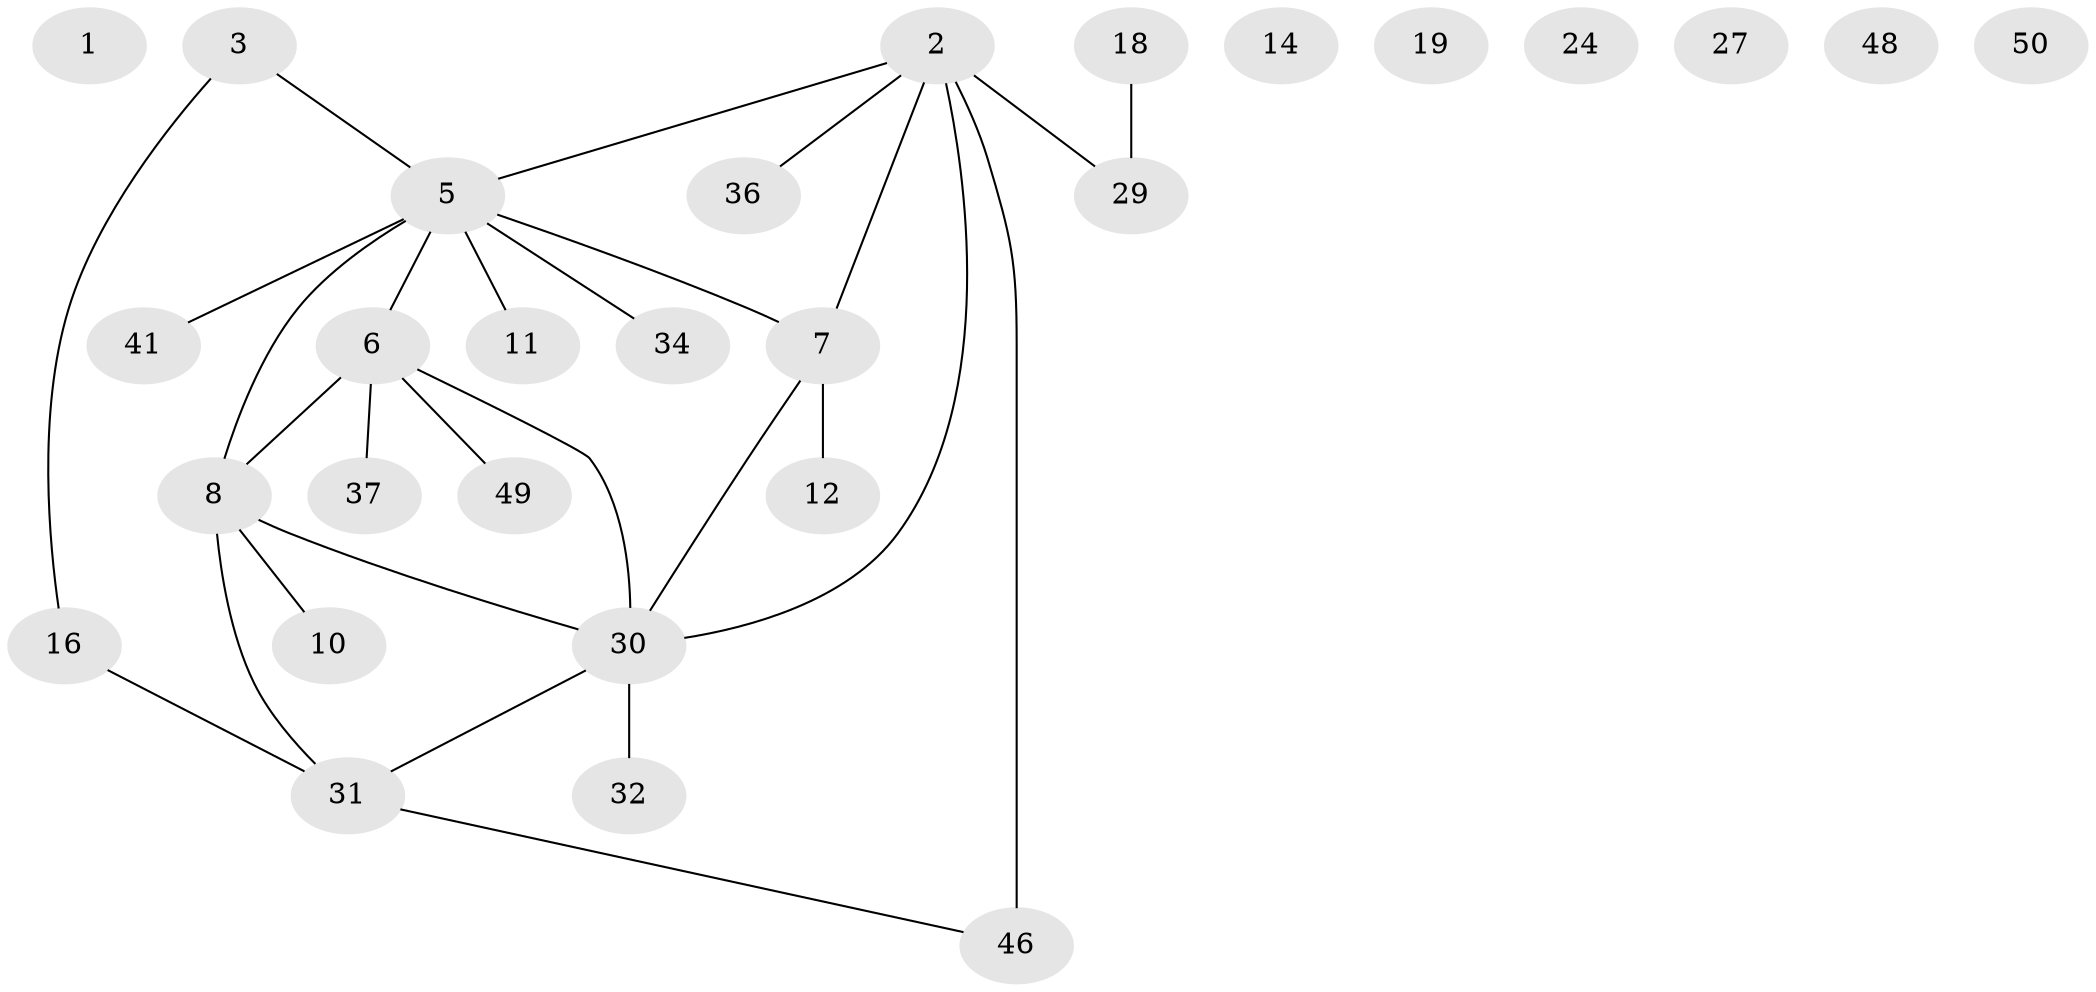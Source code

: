 // original degree distribution, {0: 0.1346153846153846, 5: 0.11538461538461539, 2: 0.17307692307692307, 3: 0.23076923076923078, 1: 0.2692307692307692, 4: 0.07692307692307693}
// Generated by graph-tools (version 1.1) at 2025/12/03/09/25 04:12:52]
// undirected, 28 vertices, 28 edges
graph export_dot {
graph [start="1"]
  node [color=gray90,style=filled];
  1;
  2 [super="+4+20+21+38+42"];
  3 [super="+9+28"];
  5 [super="+17+22+26"];
  6 [super="+15+45+52"];
  7 [super="+43"];
  8 [super="+13+23+25"];
  10;
  11;
  12 [super="+35"];
  14;
  16 [super="+40"];
  18 [super="+39"];
  19;
  24;
  27;
  29 [super="+44"];
  30 [super="+33+47"];
  31 [super="+51"];
  32;
  34;
  36;
  37;
  41;
  46;
  48;
  49;
  50;
  2 -- 36;
  2 -- 46 [weight=2];
  2 -- 30;
  2 -- 5 [weight=2];
  2 -- 7;
  2 -- 29 [weight=2];
  3 -- 16;
  3 -- 5;
  5 -- 34;
  5 -- 11;
  5 -- 41;
  5 -- 6;
  5 -- 7;
  5 -- 8 [weight=2];
  6 -- 8;
  6 -- 49;
  6 -- 37;
  6 -- 30;
  7 -- 12;
  7 -- 30;
  8 -- 10;
  8 -- 30;
  8 -- 31;
  16 -- 31;
  18 -- 29;
  30 -- 32;
  30 -- 31;
  31 -- 46;
}
